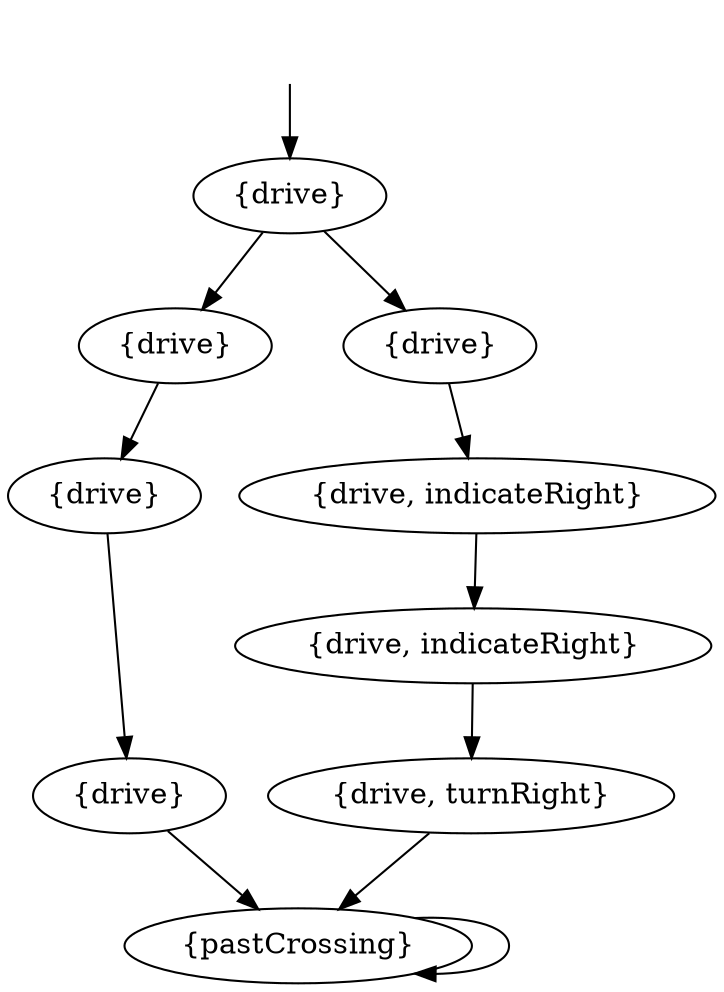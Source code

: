 digraph graphname {
        _init [style="invis"];
        _init -> s0[label=""];
        s0[label="{drive}"];
        s1[label="{drive}"];
        s2[label="{drive}"];
        s3[label="{drive}"];
        s4[label="{drive, indicateRight}"];
        s5[label="{drive}"];
        s6[label="{drive, indicateRight}"];
        s7[label="{drive, turnRight}"];
        s8[label="{pastCrossing}"];
        s0 -> s1 [label=""];
        s0 -> s2 [label=""];
        s1 -> s3 [label=""];
        s2 -> s4 [label=""];
        s3 -> s5 [label=""];
        s4 -> s6 [label=""];
        s5 -> s8 [label=""];
        s6 -> s7 [label=""];
        s7 -> s8 [label=""];
	s8 -> s8 [label=""];
}
